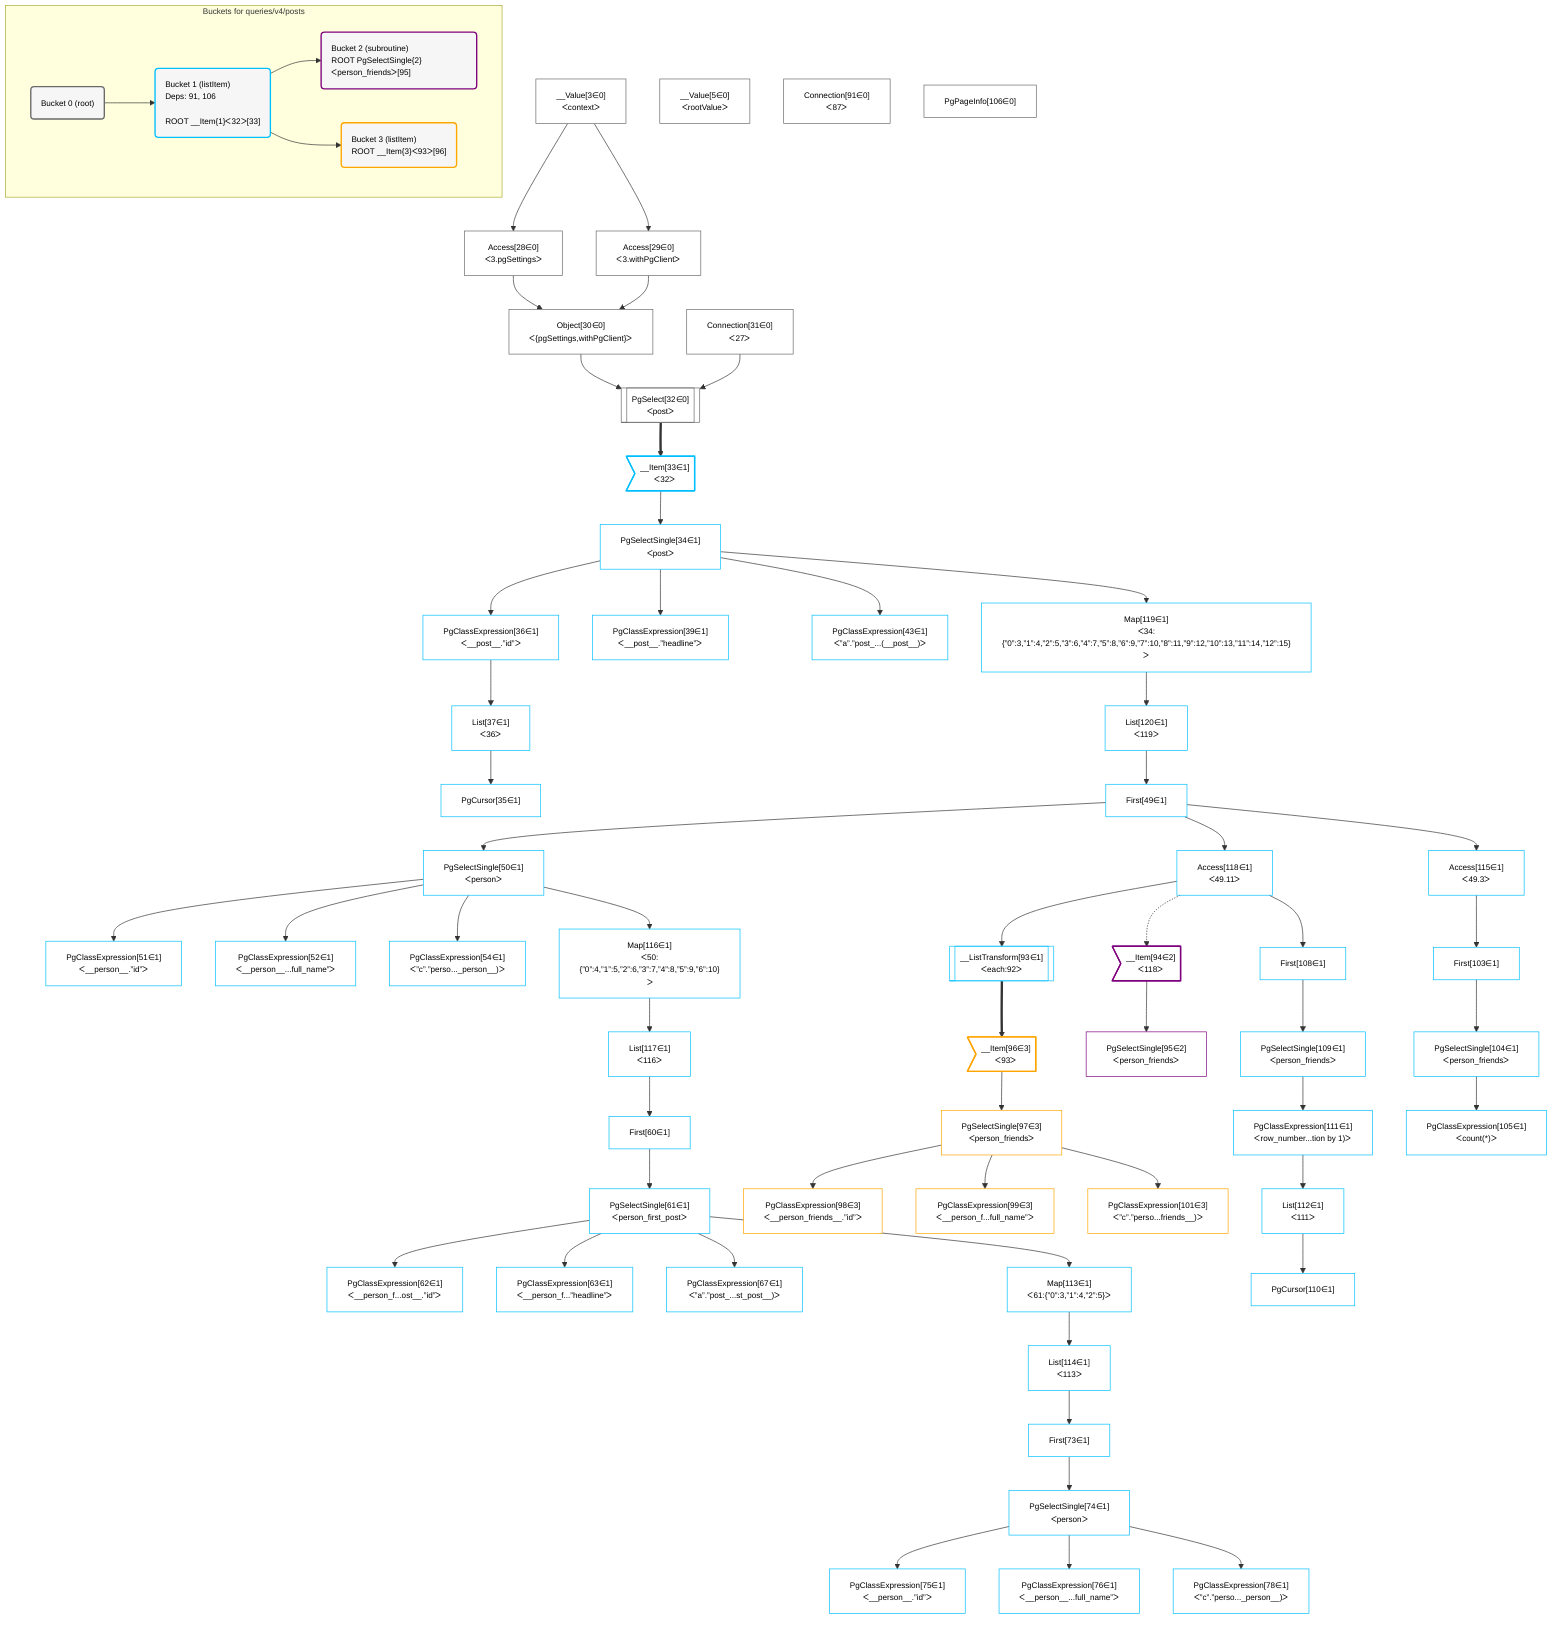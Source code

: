 %%{init: {'themeVariables': { 'fontSize': '12px'}}}%%
graph TD
    classDef path fill:#eee,stroke:#000,color:#000
    classDef plan fill:#fff,stroke-width:1px,color:#000
    classDef itemplan fill:#fff,stroke-width:2px,color:#000
    classDef sideeffectplan fill:#f00,stroke-width:2px,color:#000
    classDef bucket fill:#f6f6f6,color:#000,stroke-width:2px,text-align:left


    %% define steps
    __Value3["__Value[3∈0]<br />ᐸcontextᐳ"]:::plan
    __Value5["__Value[5∈0]<br />ᐸrootValueᐳ"]:::plan
    Access28["Access[28∈0]<br />ᐸ3.pgSettingsᐳ"]:::plan
    Access29["Access[29∈0]<br />ᐸ3.withPgClientᐳ"]:::plan
    Object30["Object[30∈0]<br />ᐸ{pgSettings,withPgClient}ᐳ"]:::plan
    Connection31["Connection[31∈0]<br />ᐸ27ᐳ"]:::plan
    PgSelect32[["PgSelect[32∈0]<br />ᐸpostᐳ"]]:::plan
    __Item33>"__Item[33∈1]<br />ᐸ32ᐳ"]:::itemplan
    PgSelectSingle34["PgSelectSingle[34∈1]<br />ᐸpostᐳ"]:::plan
    PgClassExpression36["PgClassExpression[36∈1]<br />ᐸ__post__.”id”ᐳ"]:::plan
    List37["List[37∈1]<br />ᐸ36ᐳ"]:::plan
    PgCursor35["PgCursor[35∈1]"]:::plan
    PgClassExpression39["PgClassExpression[39∈1]<br />ᐸ__post__.”headline”ᐳ"]:::plan
    PgClassExpression43["PgClassExpression[43∈1]<br />ᐸ”a”.”post_...(__post__)ᐳ"]:::plan
    Map119["Map[119∈1]<br />ᐸ34:{”0”:3,”1”:4,”2”:5,”3”:6,”4”:7,”5”:8,”6”:9,”7”:10,”8”:11,”9”:12,”10”:13,”11”:14,”12”:15}ᐳ"]:::plan
    List120["List[120∈1]<br />ᐸ119ᐳ"]:::plan
    First49["First[49∈1]"]:::plan
    PgSelectSingle50["PgSelectSingle[50∈1]<br />ᐸpersonᐳ"]:::plan
    PgClassExpression51["PgClassExpression[51∈1]<br />ᐸ__person__.”id”ᐳ"]:::plan
    PgClassExpression52["PgClassExpression[52∈1]<br />ᐸ__person__...full_name”ᐳ"]:::plan
    PgClassExpression54["PgClassExpression[54∈1]<br />ᐸ”c”.”perso..._person__)ᐳ"]:::plan
    Map116["Map[116∈1]<br />ᐸ50:{”0”:4,”1”:5,”2”:6,”3”:7,”4”:8,”5”:9,”6”:10}ᐳ"]:::plan
    List117["List[117∈1]<br />ᐸ116ᐳ"]:::plan
    First60["First[60∈1]"]:::plan
    PgSelectSingle61["PgSelectSingle[61∈1]<br />ᐸperson_first_postᐳ"]:::plan
    PgClassExpression62["PgClassExpression[62∈1]<br />ᐸ__person_f...ost__.”id”ᐳ"]:::plan
    PgClassExpression63["PgClassExpression[63∈1]<br />ᐸ__person_f...”headline”ᐳ"]:::plan
    PgClassExpression67["PgClassExpression[67∈1]<br />ᐸ”a”.”post_...st_post__)ᐳ"]:::plan
    Map113["Map[113∈1]<br />ᐸ61:{”0”:3,”1”:4,”2”:5}ᐳ"]:::plan
    List114["List[114∈1]<br />ᐸ113ᐳ"]:::plan
    First73["First[73∈1]"]:::plan
    PgSelectSingle74["PgSelectSingle[74∈1]<br />ᐸpersonᐳ"]:::plan
    PgClassExpression75["PgClassExpression[75∈1]<br />ᐸ__person__.”id”ᐳ"]:::plan
    PgClassExpression76["PgClassExpression[76∈1]<br />ᐸ__person__...full_name”ᐳ"]:::plan
    PgClassExpression78["PgClassExpression[78∈1]<br />ᐸ”c”.”perso..._person__)ᐳ"]:::plan
    Connection91["Connection[91∈0]<br />ᐸ87ᐳ"]:::plan
    Access118["Access[118∈1]<br />ᐸ49.11ᐳ"]:::plan
    __ListTransform93[["__ListTransform[93∈1]<br />ᐸeach:92ᐳ"]]:::plan
    __Item94>"__Item[94∈2]<br />ᐸ118ᐳ"]:::itemplan
    PgSelectSingle95["PgSelectSingle[95∈2]<br />ᐸperson_friendsᐳ"]:::plan
    __Item96>"__Item[96∈3]<br />ᐸ93ᐳ"]:::itemplan
    PgSelectSingle97["PgSelectSingle[97∈3]<br />ᐸperson_friendsᐳ"]:::plan
    PgClassExpression98["PgClassExpression[98∈3]<br />ᐸ__person_friends__.”id”ᐳ"]:::plan
    PgClassExpression99["PgClassExpression[99∈3]<br />ᐸ__person_f...full_name”ᐳ"]:::plan
    PgClassExpression101["PgClassExpression[101∈3]<br />ᐸ”c”.”perso...friends__)ᐳ"]:::plan
    Access115["Access[115∈1]<br />ᐸ49.3ᐳ"]:::plan
    First103["First[103∈1]"]:::plan
    PgSelectSingle104["PgSelectSingle[104∈1]<br />ᐸperson_friendsᐳ"]:::plan
    PgClassExpression105["PgClassExpression[105∈1]<br />ᐸcount(*)ᐳ"]:::plan
    PgPageInfo106["PgPageInfo[106∈0]"]:::plan
    First108["First[108∈1]"]:::plan
    PgSelectSingle109["PgSelectSingle[109∈1]<br />ᐸperson_friendsᐳ"]:::plan
    PgClassExpression111["PgClassExpression[111∈1]<br />ᐸrow_number...tion by 1)ᐳ"]:::plan
    List112["List[112∈1]<br />ᐸ111ᐳ"]:::plan
    PgCursor110["PgCursor[110∈1]"]:::plan

    %% plan dependencies
    __Value3 --> Access28
    __Value3 --> Access29
    Access28 & Access29 --> Object30
    Object30 & Connection31 --> PgSelect32
    PgSelect32 ==> __Item33
    __Item33 --> PgSelectSingle34
    PgSelectSingle34 --> PgClassExpression36
    PgClassExpression36 --> List37
    List37 --> PgCursor35
    PgSelectSingle34 --> PgClassExpression39
    PgSelectSingle34 --> PgClassExpression43
    PgSelectSingle34 --> Map119
    Map119 --> List120
    List120 --> First49
    First49 --> PgSelectSingle50
    PgSelectSingle50 --> PgClassExpression51
    PgSelectSingle50 --> PgClassExpression52
    PgSelectSingle50 --> PgClassExpression54
    PgSelectSingle50 --> Map116
    Map116 --> List117
    List117 --> First60
    First60 --> PgSelectSingle61
    PgSelectSingle61 --> PgClassExpression62
    PgSelectSingle61 --> PgClassExpression63
    PgSelectSingle61 --> PgClassExpression67
    PgSelectSingle61 --> Map113
    Map113 --> List114
    List114 --> First73
    First73 --> PgSelectSingle74
    PgSelectSingle74 --> PgClassExpression75
    PgSelectSingle74 --> PgClassExpression76
    PgSelectSingle74 --> PgClassExpression78
    First49 --> Access118
    Access118 --> __ListTransform93
    Access118 -.-> __Item94
    __Item94 --> PgSelectSingle95
    __ListTransform93 ==> __Item96
    __Item96 --> PgSelectSingle97
    PgSelectSingle97 --> PgClassExpression98
    PgSelectSingle97 --> PgClassExpression99
    PgSelectSingle97 --> PgClassExpression101
    First49 --> Access115
    Access115 --> First103
    First103 --> PgSelectSingle104
    PgSelectSingle104 --> PgClassExpression105
    Access118 --> First108
    First108 --> PgSelectSingle109
    PgSelectSingle109 --> PgClassExpression111
    PgClassExpression111 --> List112
    List112 --> PgCursor110

    subgraph "Buckets for queries/v4/posts"
    Bucket0("Bucket 0 (root)"):::bucket
    classDef bucket0 stroke:#696969
    class Bucket0,__Value3,__Value5,Access28,Access29,Object30,Connection31,PgSelect32,Connection91,PgPageInfo106 bucket0
    Bucket1("Bucket 1 (listItem)<br />Deps: 91, 106<br /><br />ROOT __Item{1}ᐸ32ᐳ[33]"):::bucket
    classDef bucket1 stroke:#00bfff
    class Bucket1,__Item33,PgSelectSingle34,PgCursor35,PgClassExpression36,List37,PgClassExpression39,PgClassExpression43,First49,PgSelectSingle50,PgClassExpression51,PgClassExpression52,PgClassExpression54,First60,PgSelectSingle61,PgClassExpression62,PgClassExpression63,PgClassExpression67,First73,PgSelectSingle74,PgClassExpression75,PgClassExpression76,PgClassExpression78,__ListTransform93,First103,PgSelectSingle104,PgClassExpression105,First108,PgSelectSingle109,PgCursor110,PgClassExpression111,List112,Map113,List114,Access115,Map116,List117,Access118,Map119,List120 bucket1
    Bucket2("Bucket 2 (subroutine)<br />ROOT PgSelectSingle{2}ᐸperson_friendsᐳ[95]"):::bucket
    classDef bucket2 stroke:#7f007f
    class Bucket2,__Item94,PgSelectSingle95 bucket2
    Bucket3("Bucket 3 (listItem)<br />ROOT __Item{3}ᐸ93ᐳ[96]"):::bucket
    classDef bucket3 stroke:#ffa500
    class Bucket3,__Item96,PgSelectSingle97,PgClassExpression98,PgClassExpression99,PgClassExpression101 bucket3
    Bucket0 --> Bucket1
    Bucket1 --> Bucket2 & Bucket3
    end